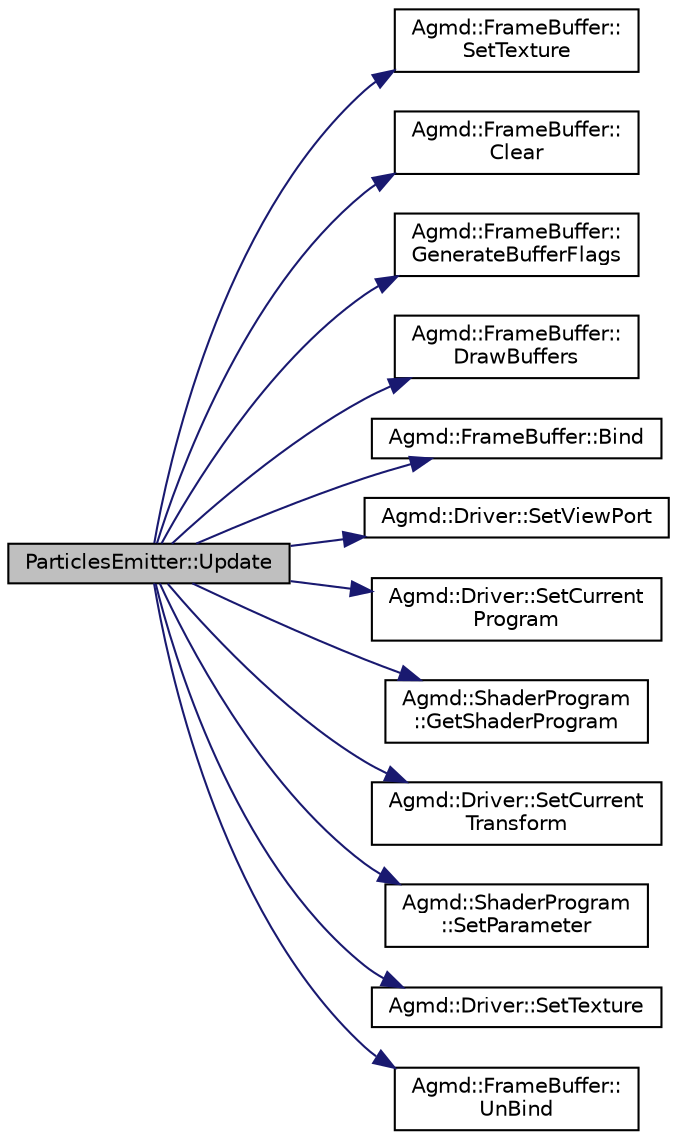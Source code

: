 digraph "ParticlesEmitter::Update"
{
  edge [fontname="Helvetica",fontsize="10",labelfontname="Helvetica",labelfontsize="10"];
  node [fontname="Helvetica",fontsize="10",shape=record];
  rankdir="LR";
  Node1 [label="ParticlesEmitter::Update",height=0.2,width=0.4,color="black", fillcolor="grey75", style="filled" fontcolor="black"];
  Node1 -> Node2 [color="midnightblue",fontsize="10",style="solid",fontname="Helvetica"];
  Node2 [label="Agmd::FrameBuffer::\lSetTexture",height=0.2,width=0.4,color="black", fillcolor="white", style="filled",URL="$class_agmd_1_1_frame_buffer.html#a76ffe93cffad0a95befbee4dc575487a"];
  Node1 -> Node3 [color="midnightblue",fontsize="10",style="solid",fontname="Helvetica"];
  Node3 [label="Agmd::FrameBuffer::\lClear",height=0.2,width=0.4,color="black", fillcolor="white", style="filled",URL="$class_agmd_1_1_frame_buffer.html#a2ea4be225c7cfab68f85329022651b80"];
  Node1 -> Node4 [color="midnightblue",fontsize="10",style="solid",fontname="Helvetica"];
  Node4 [label="Agmd::FrameBuffer::\lGenerateBufferFlags",height=0.2,width=0.4,color="black", fillcolor="white", style="filled",URL="$class_agmd_1_1_frame_buffer.html#a4e08d994af258b09858b46e5b6ef47ed"];
  Node1 -> Node5 [color="midnightblue",fontsize="10",style="solid",fontname="Helvetica"];
  Node5 [label="Agmd::FrameBuffer::\lDrawBuffers",height=0.2,width=0.4,color="black", fillcolor="white", style="filled",URL="$class_agmd_1_1_frame_buffer.html#aa8c9362a32a4f8d83be2029adb341688"];
  Node1 -> Node6 [color="midnightblue",fontsize="10",style="solid",fontname="Helvetica"];
  Node6 [label="Agmd::FrameBuffer::Bind",height=0.2,width=0.4,color="black", fillcolor="white", style="filled",URL="$class_agmd_1_1_frame_buffer.html#adbe54d16610cf433ed300797795d51f4"];
  Node1 -> Node7 [color="midnightblue",fontsize="10",style="solid",fontname="Helvetica"];
  Node7 [label="Agmd::Driver::SetViewPort",height=0.2,width=0.4,color="black", fillcolor="white", style="filled",URL="$class_agmd_1_1_driver.html#ab16bec32bad282876e909ee90df11be7"];
  Node1 -> Node8 [color="midnightblue",fontsize="10",style="solid",fontname="Helvetica"];
  Node8 [label="Agmd::Driver::SetCurrent\lProgram",height=0.2,width=0.4,color="black", fillcolor="white", style="filled",URL="$class_agmd_1_1_driver.html#ac6d8e0a25e5bac4591731a006338eeb3"];
  Node1 -> Node9 [color="midnightblue",fontsize="10",style="solid",fontname="Helvetica"];
  Node9 [label="Agmd::ShaderProgram\l::GetShaderProgram",height=0.2,width=0.4,color="black", fillcolor="white", style="filled",URL="$class_agmd_1_1_shader_program.html#ac91be6f67ed8fb319caf7d09acc9e606"];
  Node1 -> Node10 [color="midnightblue",fontsize="10",style="solid",fontname="Helvetica"];
  Node10 [label="Agmd::Driver::SetCurrent\lTransform",height=0.2,width=0.4,color="black", fillcolor="white", style="filled",URL="$class_agmd_1_1_driver.html#a5d026607f63acff5dd9c14cc86ec1142"];
  Node1 -> Node11 [color="midnightblue",fontsize="10",style="solid",fontname="Helvetica"];
  Node11 [label="Agmd::ShaderProgram\l::SetParameter",height=0.2,width=0.4,color="black", fillcolor="white", style="filled",URL="$class_agmd_1_1_shader_program.html#aacb8148fe622096be27a2dcdf01f2c29"];
  Node1 -> Node12 [color="midnightblue",fontsize="10",style="solid",fontname="Helvetica"];
  Node12 [label="Agmd::Driver::SetTexture",height=0.2,width=0.4,color="black", fillcolor="white", style="filled",URL="$class_agmd_1_1_driver.html#ae64ea2bdfb1bc1b114184d1135b613ff"];
  Node1 -> Node13 [color="midnightblue",fontsize="10",style="solid",fontname="Helvetica"];
  Node13 [label="Agmd::FrameBuffer::\lUnBind",height=0.2,width=0.4,color="black", fillcolor="white", style="filled",URL="$class_agmd_1_1_frame_buffer.html#a8e656e8cdc0a35da9ef7ce8cfc162b25"];
}
